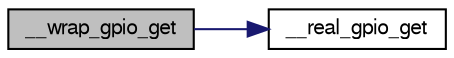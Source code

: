 digraph "__wrap_gpio_get"
{
  edge [fontname="FreeSans",fontsize="10",labelfontname="FreeSans",labelfontsize="10"];
  node [fontname="FreeSans",fontsize="10",shape=record];
  rankdir="LR";
  Node1 [label="__wrap_gpio_get",height=0.2,width=0.4,color="black", fillcolor="grey75", style="filled", fontcolor="black"];
  Node1 -> Node2 [color="midnightblue",fontsize="10",style="solid",fontname="FreeSans"];
  Node2 [label="__real_gpio_get",height=0.2,width=0.4,color="black", fillcolor="white", style="filled",URL="$gpio__ext__common_8c.html#a8b389506f205d40bf3ca8a6f67044326"];
}
